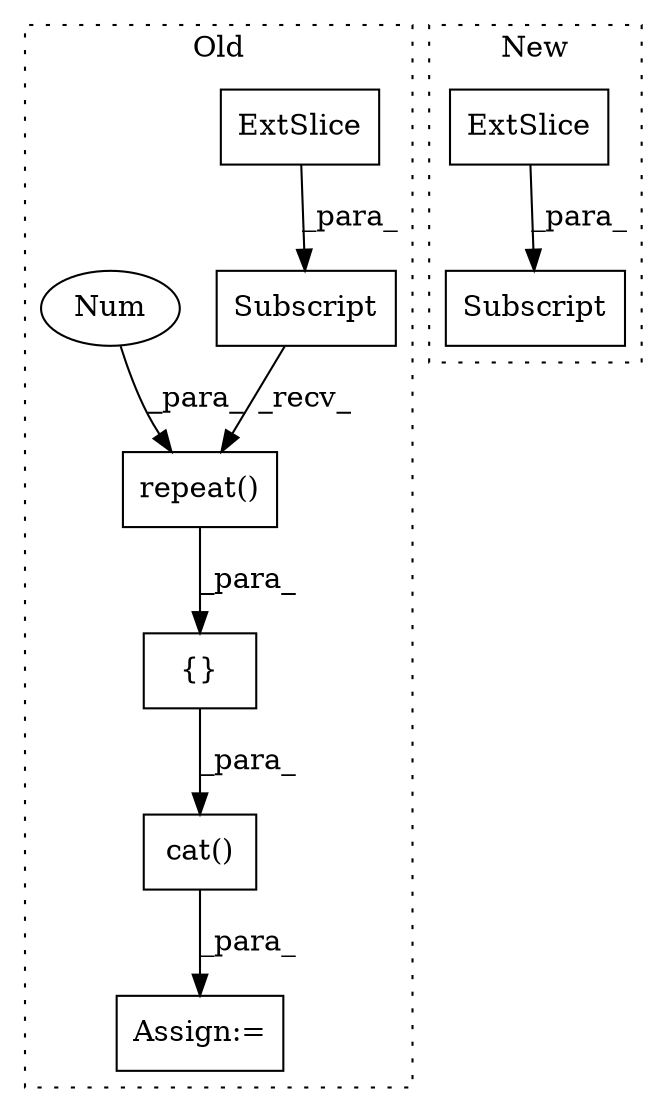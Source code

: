 digraph G {
subgraph cluster0 {
1 [label="repeat()" a="75" s="2493,2521" l="21,1" shape="box"];
4 [label="Assign:=" a="68" s="2715" l="3" shape="box"];
5 [label="Subscript" a="63" s="2493,0" l="13,0" shape="box"];
6 [label="ExtSlice" a="85" s="2493" l="1" shape="box"];
7 [label="Num" a="76" s="2520" l="1" shape="ellipse"];
8 [label="{}" a="59" s="2728,2748" l="1,0" shape="box"];
9 [label="cat()" a="75" s="2718,2749" l="10,8" shape="box"];
label = "Old";
style="dotted";
}
subgraph cluster1 {
2 [label="ExtSlice" a="85" s="3431" l="5" shape="box"];
3 [label="Subscript" a="63" s="3431,0" l="23,0" shape="box"];
label = "New";
style="dotted";
}
1 -> 8 [label="_para_"];
2 -> 3 [label="_para_"];
5 -> 1 [label="_recv_"];
6 -> 5 [label="_para_"];
7 -> 1 [label="_para_"];
8 -> 9 [label="_para_"];
9 -> 4 [label="_para_"];
}
